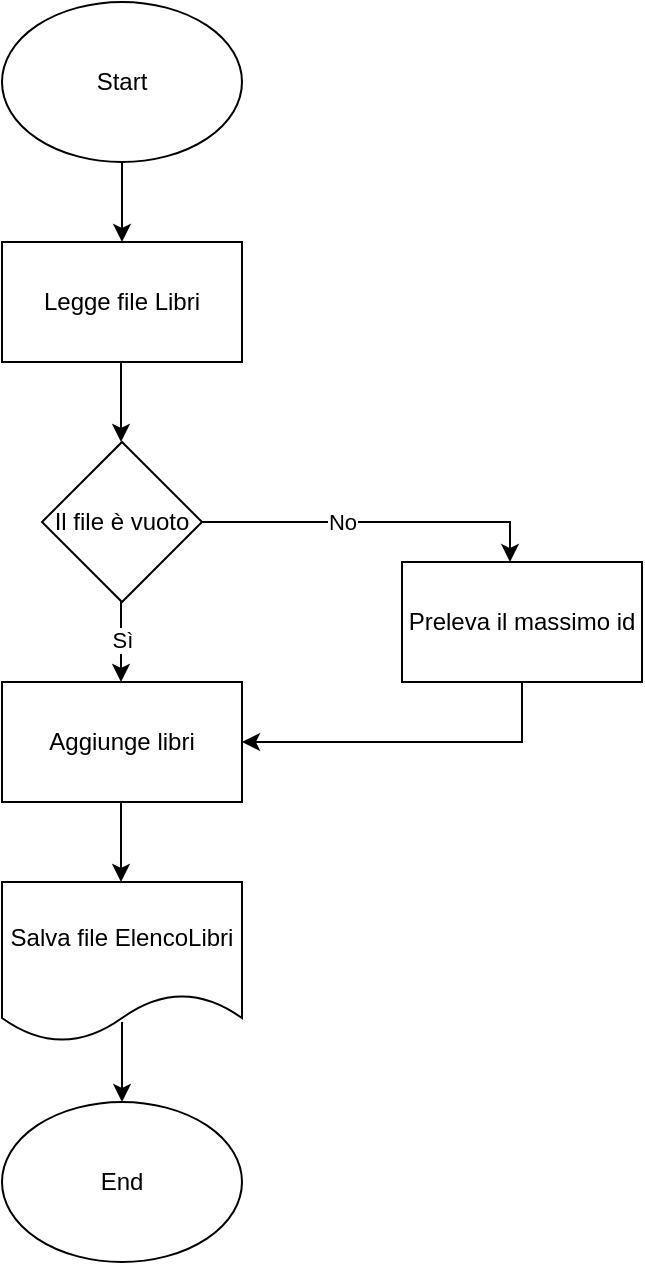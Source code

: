 <mxfile version="24.2.7" type="github">
  <diagram name="Pagina-1" id="q5kxWiuMt2XL6_3oOD6i">
    <mxGraphModel dx="1114" dy="600" grid="1" gridSize="10" guides="1" tooltips="1" connect="1" arrows="1" fold="1" page="1" pageScale="1" pageWidth="827" pageHeight="1169" math="0" shadow="0">
      <root>
        <mxCell id="0" />
        <mxCell id="1" parent="0" />
        <mxCell id="5LyaFHgGuzO7SmeTVH7B-1" value="Start" style="ellipse;whiteSpace=wrap;html=1;" vertex="1" parent="1">
          <mxGeometry x="70" y="10" width="120" height="80" as="geometry" />
        </mxCell>
        <mxCell id="5LyaFHgGuzO7SmeTVH7B-2" value="Aggiunge libri" style="rounded=0;whiteSpace=wrap;html=1;" vertex="1" parent="1">
          <mxGeometry x="70" y="350" width="120" height="60" as="geometry" />
        </mxCell>
        <mxCell id="5LyaFHgGuzO7SmeTVH7B-3" value="Legge file Libri" style="rounded=0;whiteSpace=wrap;html=1;" vertex="1" parent="1">
          <mxGeometry x="70" y="130" width="120" height="60" as="geometry" />
        </mxCell>
        <mxCell id="5LyaFHgGuzO7SmeTVH7B-4" value="Salva file ElencoLibri" style="shape=document;whiteSpace=wrap;html=1;boundedLbl=1;" vertex="1" parent="1">
          <mxGeometry x="70" y="450" width="120" height="80" as="geometry" />
        </mxCell>
        <mxCell id="5LyaFHgGuzO7SmeTVH7B-5" value="End" style="ellipse;whiteSpace=wrap;html=1;" vertex="1" parent="1">
          <mxGeometry x="70" y="560" width="120" height="80" as="geometry" />
        </mxCell>
        <mxCell id="5LyaFHgGuzO7SmeTVH7B-6" value="" style="endArrow=classic;html=1;rounded=0;exitX=0.5;exitY=1;exitDx=0;exitDy=0;entryX=0.5;entryY=0;entryDx=0;entryDy=0;" edge="1" parent="1" source="5LyaFHgGuzO7SmeTVH7B-1" target="5LyaFHgGuzO7SmeTVH7B-3">
          <mxGeometry width="50" height="50" relative="1" as="geometry">
            <mxPoint x="390" y="340" as="sourcePoint" />
            <mxPoint x="440" y="290" as="targetPoint" />
          </mxGeometry>
        </mxCell>
        <mxCell id="5LyaFHgGuzO7SmeTVH7B-7" value="" style="endArrow=classic;html=1;rounded=0;exitX=0.5;exitY=1;exitDx=0;exitDy=0;entryX=0.5;entryY=0;entryDx=0;entryDy=0;" edge="1" parent="1">
          <mxGeometry width="50" height="50" relative="1" as="geometry">
            <mxPoint x="129.5" y="190" as="sourcePoint" />
            <mxPoint x="129.5" y="230" as="targetPoint" />
          </mxGeometry>
        </mxCell>
        <mxCell id="5LyaFHgGuzO7SmeTVH7B-10" value="" style="endArrow=classic;html=1;rounded=0;exitX=0.5;exitY=1;exitDx=0;exitDy=0;entryX=0.5;entryY=0;entryDx=0;entryDy=0;" edge="1" parent="1">
          <mxGeometry width="50" height="50" relative="1" as="geometry">
            <mxPoint x="129.5" y="410" as="sourcePoint" />
            <mxPoint x="129.5" y="450" as="targetPoint" />
          </mxGeometry>
        </mxCell>
        <mxCell id="5LyaFHgGuzO7SmeTVH7B-11" value="" style="endArrow=classic;html=1;rounded=0;exitX=0.5;exitY=1;exitDx=0;exitDy=0;entryX=0.5;entryY=0;entryDx=0;entryDy=0;" edge="1" parent="1">
          <mxGeometry width="50" height="50" relative="1" as="geometry">
            <mxPoint x="130" y="520" as="sourcePoint" />
            <mxPoint x="130" y="560" as="targetPoint" />
          </mxGeometry>
        </mxCell>
        <mxCell id="5LyaFHgGuzO7SmeTVH7B-12" value="Il file è vuoto" style="rhombus;whiteSpace=wrap;html=1;" vertex="1" parent="1">
          <mxGeometry x="90" y="230" width="80" height="80" as="geometry" />
        </mxCell>
        <mxCell id="5LyaFHgGuzO7SmeTVH7B-13" value="" style="endArrow=classic;html=1;rounded=0;exitX=0.5;exitY=1;exitDx=0;exitDy=0;entryX=0.5;entryY=0;entryDx=0;entryDy=0;" edge="1" parent="1">
          <mxGeometry width="50" height="50" relative="1" as="geometry">
            <mxPoint x="129.5" y="310" as="sourcePoint" />
            <mxPoint x="129.5" y="350" as="targetPoint" />
          </mxGeometry>
        </mxCell>
        <mxCell id="5LyaFHgGuzO7SmeTVH7B-14" value="Sì" style="edgeLabel;html=1;align=center;verticalAlign=middle;resizable=0;points=[];" vertex="1" connectable="0" parent="5LyaFHgGuzO7SmeTVH7B-13">
          <mxGeometry x="-0.05" relative="1" as="geometry">
            <mxPoint as="offset" />
          </mxGeometry>
        </mxCell>
        <mxCell id="5LyaFHgGuzO7SmeTVH7B-15" value="Preleva il massimo id" style="rounded=0;whiteSpace=wrap;html=1;" vertex="1" parent="1">
          <mxGeometry x="270" y="290" width="120" height="60" as="geometry" />
        </mxCell>
        <mxCell id="5LyaFHgGuzO7SmeTVH7B-16" value="" style="endArrow=classic;html=1;rounded=0;exitX=1;exitY=0.5;exitDx=0;exitDy=0;entryX=0.45;entryY=0;entryDx=0;entryDy=0;entryPerimeter=0;" edge="1" parent="1" source="5LyaFHgGuzO7SmeTVH7B-12" target="5LyaFHgGuzO7SmeTVH7B-15">
          <mxGeometry width="50" height="50" relative="1" as="geometry">
            <mxPoint x="390" y="340" as="sourcePoint" />
            <mxPoint x="440" y="290" as="targetPoint" />
            <Array as="points">
              <mxPoint x="324" y="270" />
            </Array>
          </mxGeometry>
        </mxCell>
        <mxCell id="5LyaFHgGuzO7SmeTVH7B-17" value="No" style="edgeLabel;html=1;align=center;verticalAlign=middle;resizable=0;points=[];" vertex="1" connectable="0" parent="5LyaFHgGuzO7SmeTVH7B-16">
          <mxGeometry x="-0.195" relative="1" as="geometry">
            <mxPoint as="offset" />
          </mxGeometry>
        </mxCell>
        <mxCell id="5LyaFHgGuzO7SmeTVH7B-18" value="" style="endArrow=classic;html=1;rounded=0;exitX=0.5;exitY=1;exitDx=0;exitDy=0;entryX=1;entryY=0.5;entryDx=0;entryDy=0;" edge="1" parent="1" source="5LyaFHgGuzO7SmeTVH7B-15" target="5LyaFHgGuzO7SmeTVH7B-2">
          <mxGeometry width="50" height="50" relative="1" as="geometry">
            <mxPoint x="390" y="340" as="sourcePoint" />
            <mxPoint x="440" y="290" as="targetPoint" />
            <Array as="points">
              <mxPoint x="330" y="380" />
            </Array>
          </mxGeometry>
        </mxCell>
      </root>
    </mxGraphModel>
  </diagram>
</mxfile>
